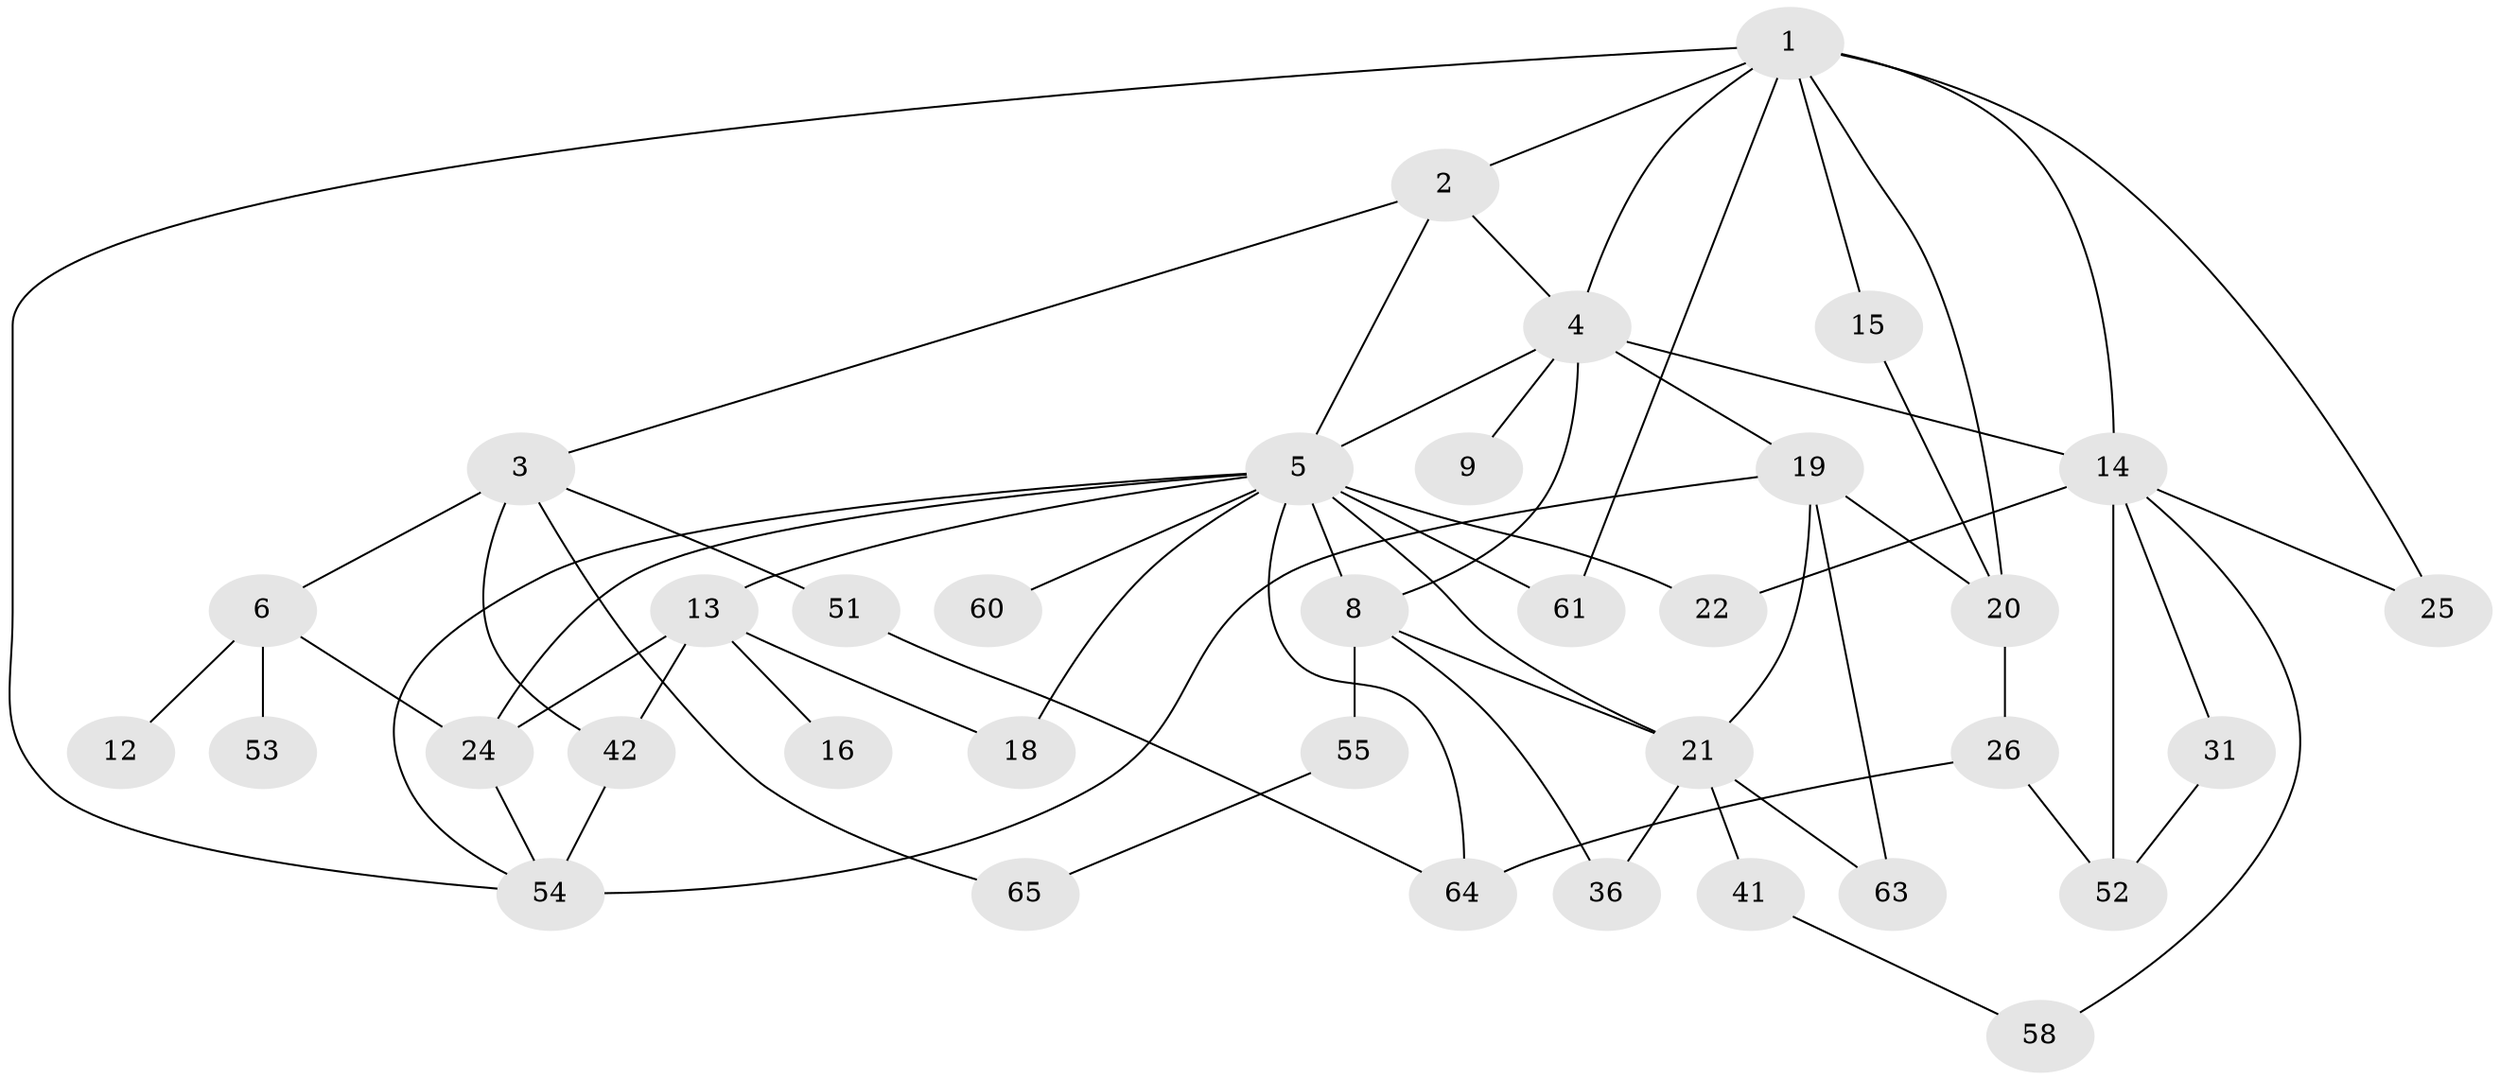 // original degree distribution, {8: 0.013888888888888888, 4: 0.125, 5: 0.041666666666666664, 7: 0.013888888888888888, 3: 0.20833333333333334, 2: 0.3333333333333333, 6: 0.05555555555555555, 1: 0.20833333333333334}
// Generated by graph-tools (version 1.1) at 2025/17/03/04/25 18:17:04]
// undirected, 36 vertices, 62 edges
graph export_dot {
graph [start="1"]
  node [color=gray90,style=filled];
  1 [super="+47"];
  2;
  3;
  4 [super="+7"];
  5 [super="+62+11"];
  6 [super="+10"];
  8 [super="+48"];
  9 [super="+43"];
  12;
  13;
  14 [super="+17"];
  15;
  16;
  18 [super="+46"];
  19 [super="+57+33"];
  20 [super="+40+66+34+71"];
  21 [super="+28"];
  22 [super="+27"];
  24 [super="+35"];
  25 [super="+72+44"];
  26 [super="+70+49"];
  31;
  36 [super="+37"];
  41;
  42;
  51;
  52;
  53;
  54 [super="+56"];
  55;
  58;
  60 [super="+69"];
  61;
  63;
  64;
  65;
  1 -- 2;
  1 -- 4;
  1 -- 15;
  1 -- 20;
  1 -- 25;
  1 -- 61;
  1 -- 54;
  1 -- 14;
  2 -- 3;
  2 -- 5;
  2 -- 4;
  3 -- 6;
  3 -- 51;
  3 -- 65;
  3 -- 42;
  4 -- 14;
  4 -- 19;
  4 -- 8;
  4 -- 9;
  4 -- 5;
  5 -- 13;
  5 -- 64;
  5 -- 22;
  5 -- 8;
  5 -- 54;
  5 -- 21;
  5 -- 60;
  5 -- 61;
  5 -- 18;
  5 -- 24;
  6 -- 53;
  6 -- 24;
  6 -- 12;
  8 -- 36;
  8 -- 21;
  8 -- 55;
  13 -- 16;
  13 -- 18;
  13 -- 42;
  13 -- 24;
  14 -- 22;
  14 -- 52;
  14 -- 25;
  14 -- 58;
  14 -- 31;
  15 -- 20;
  19 -- 63;
  19 -- 54 [weight=2];
  19 -- 20;
  19 -- 21;
  20 -- 26;
  21 -- 36;
  21 -- 41;
  21 -- 63;
  24 -- 54;
  26 -- 64;
  26 -- 52;
  31 -- 52;
  41 -- 58;
  42 -- 54;
  51 -- 64;
  55 -- 65;
}
